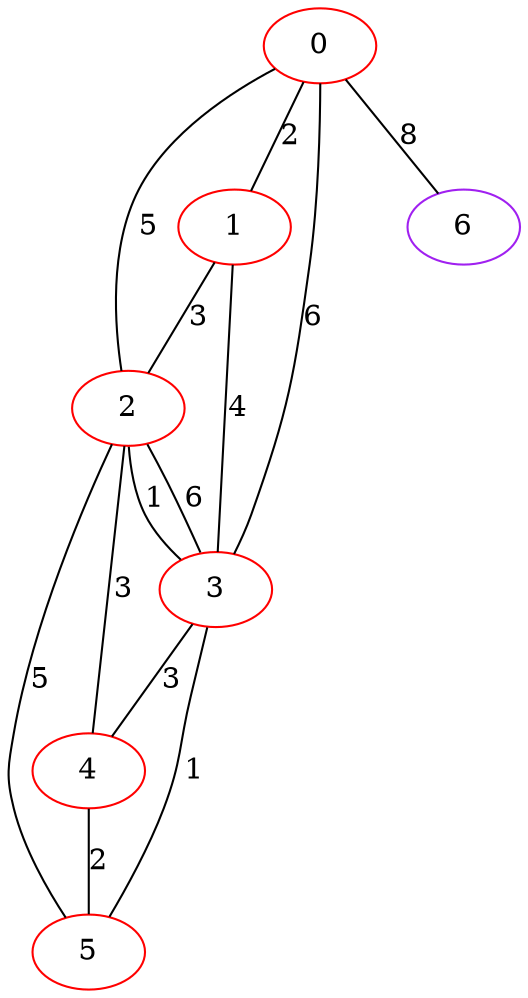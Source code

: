graph "" {
0 [color=red, weight=1];
1 [color=red, weight=1];
2 [color=red, weight=1];
3 [color=red, weight=1];
4 [color=red, weight=1];
5 [color=red, weight=1];
6 [color=purple, weight=4];
0 -- 1  [key=0, label=2];
0 -- 2  [key=0, label=5];
0 -- 3  [key=0, label=6];
0 -- 6  [key=0, label=8];
1 -- 2  [key=0, label=3];
1 -- 3  [key=0, label=4];
2 -- 3  [key=0, label=6];
2 -- 3  [key=1, label=1];
2 -- 4  [key=0, label=3];
2 -- 5  [key=0, label=5];
3 -- 4  [key=0, label=3];
3 -- 5  [key=0, label=1];
4 -- 5  [key=0, label=2];
}
